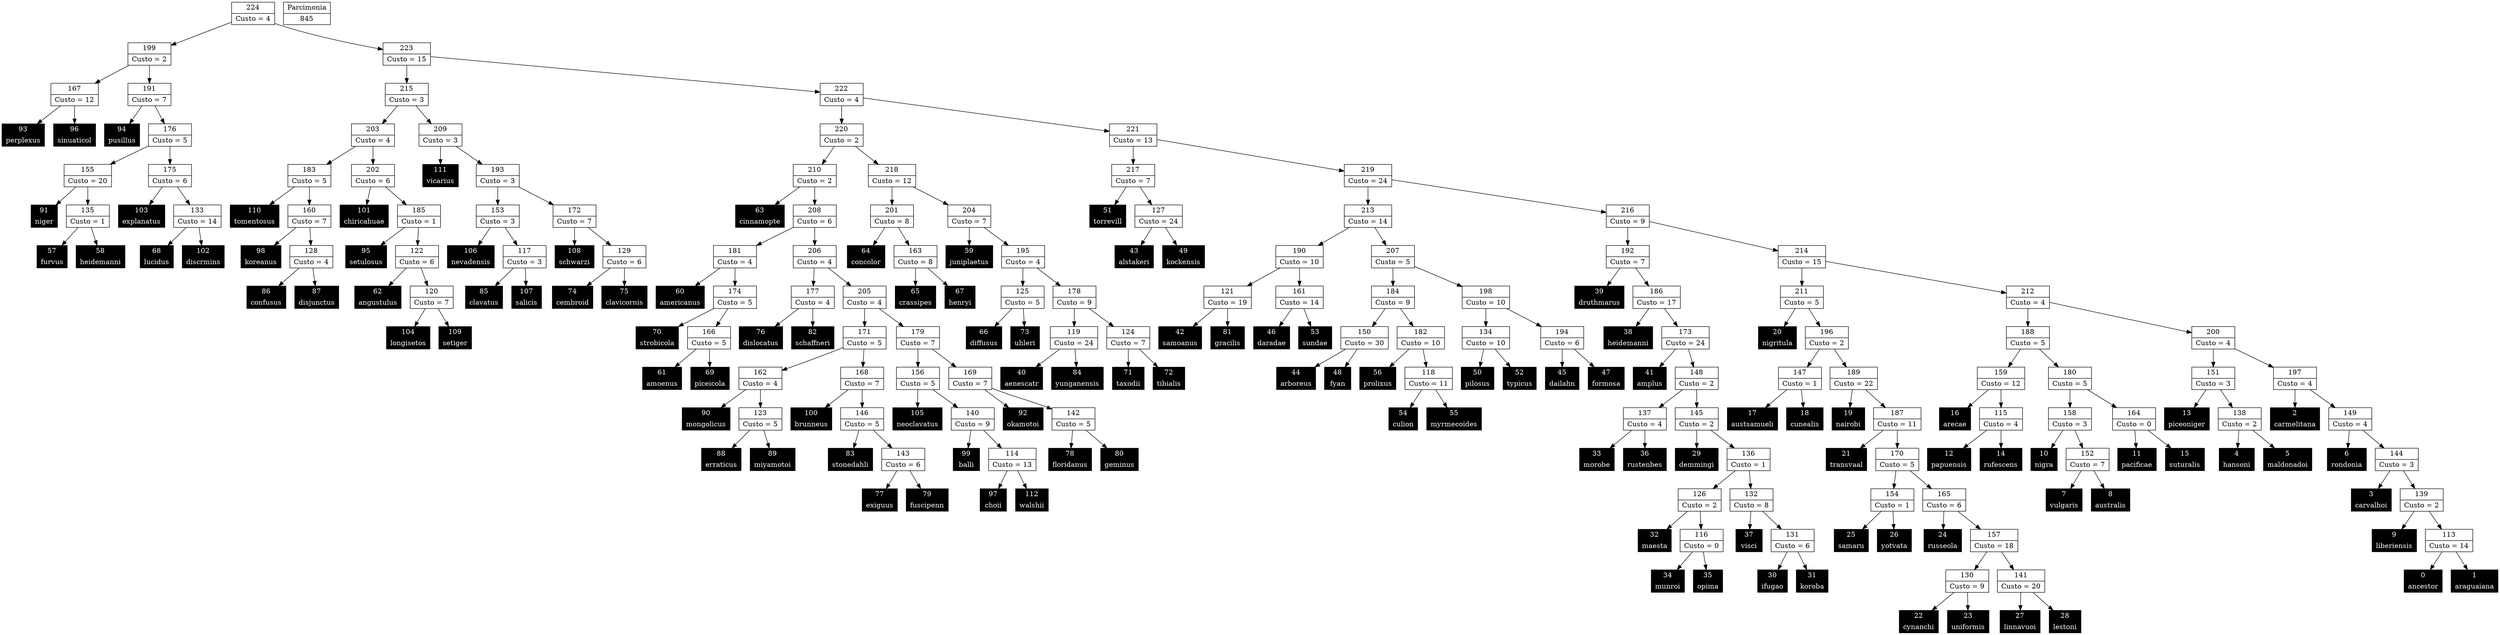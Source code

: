 Digraph G {
0 [shape="record", label="{0 | ancestor}",style=filled, color=black, fontcolor=white,fontsize=14, height=0.5]
1 [shape="record", label="{1 | araguaiana}",style=filled, color=black, fontcolor=white,fontsize=14, height=0.5]
2 [shape="record", label="{2 | carmelitana}",style=filled, color=black, fontcolor=white,fontsize=14, height=0.5]
3 [shape="record", label="{3 | carvalhoi}",style=filled, color=black, fontcolor=white,fontsize=14, height=0.5]
4 [shape="record", label="{4 | hansoni}",style=filled, color=black, fontcolor=white,fontsize=14, height=0.5]
5 [shape="record", label="{5 | maldonadoi}",style=filled, color=black, fontcolor=white,fontsize=14, height=0.5]
6 [shape="record", label="{6 | rondonia}",style=filled, color=black, fontcolor=white,fontsize=14, height=0.5]
7 [shape="record", label="{7 | vulgaris}",style=filled, color=black, fontcolor=white,fontsize=14, height=0.5]
8 [shape="record", label="{8 | australis}",style=filled, color=black, fontcolor=white,fontsize=14, height=0.5]
9 [shape="record", label="{9 | liberiensis}",style=filled, color=black, fontcolor=white,fontsize=14, height=0.5]
10 [shape="record", label="{10 | nigra}",style=filled, color=black, fontcolor=white,fontsize=14, height=0.5]
11 [shape="record", label="{11 | pacificae}",style=filled, color=black, fontcolor=white,fontsize=14, height=0.5]
12 [shape="record", label="{12 | papuensis}",style=filled, color=black, fontcolor=white,fontsize=14, height=0.5]
13 [shape="record", label="{13 | piceoniger}",style=filled, color=black, fontcolor=white,fontsize=14, height=0.5]
14 [shape="record", label="{14 | rufescens}",style=filled, color=black, fontcolor=white,fontsize=14, height=0.5]
15 [shape="record", label="{15 | suturalis}",style=filled, color=black, fontcolor=white,fontsize=14, height=0.5]
16 [shape="record", label="{16 | arecae}",style=filled, color=black, fontcolor=white,fontsize=14, height=0.5]
17 [shape="record", label="{17 | austsamueli}",style=filled, color=black, fontcolor=white,fontsize=14, height=0.5]
18 [shape="record", label="{18 | cunealis}",style=filled, color=black, fontcolor=white,fontsize=14, height=0.5]
19 [shape="record", label="{19 | nairobi}",style=filled, color=black, fontcolor=white,fontsize=14, height=0.5]
20 [shape="record", label="{20 | nigritula}",style=filled, color=black, fontcolor=white,fontsize=14, height=0.5]
21 [shape="record", label="{21 | transvaal}",style=filled, color=black, fontcolor=white,fontsize=14, height=0.5]
22 [shape="record", label="{22 | cynanchi}",style=filled, color=black, fontcolor=white,fontsize=14, height=0.5]
23 [shape="record", label="{23 | uniformis}",style=filled, color=black, fontcolor=white,fontsize=14, height=0.5]
24 [shape="record", label="{24 | russeola}",style=filled, color=black, fontcolor=white,fontsize=14, height=0.5]
25 [shape="record", label="{25 | samaru}",style=filled, color=black, fontcolor=white,fontsize=14, height=0.5]
26 [shape="record", label="{26 | yotvata}",style=filled, color=black, fontcolor=white,fontsize=14, height=0.5]
27 [shape="record", label="{27 | linnavuoi}",style=filled, color=black, fontcolor=white,fontsize=14, height=0.5]
28 [shape="record", label="{28 | lestoni}",style=filled, color=black, fontcolor=white,fontsize=14, height=0.5]
29 [shape="record", label="{29 | demmingi}",style=filled, color=black, fontcolor=white,fontsize=14, height=0.5]
30 [shape="record", label="{30 | ifugao}",style=filled, color=black, fontcolor=white,fontsize=14, height=0.5]
31 [shape="record", label="{31 | koroba}",style=filled, color=black, fontcolor=white,fontsize=14, height=0.5]
32 [shape="record", label="{32 | maesta}",style=filled, color=black, fontcolor=white,fontsize=14, height=0.5]
33 [shape="record", label="{33 | morobe}",style=filled, color=black, fontcolor=white,fontsize=14, height=0.5]
34 [shape="record", label="{34 | munroi}",style=filled, color=black, fontcolor=white,fontsize=14, height=0.5]
35 [shape="record", label="{35 | opima}",style=filled, color=black, fontcolor=white,fontsize=14, height=0.5]
36 [shape="record", label="{36 | rustenbes}",style=filled, color=black, fontcolor=white,fontsize=14, height=0.5]
37 [shape="record", label="{37 | visci}",style=filled, color=black, fontcolor=white,fontsize=14, height=0.5]
38 [shape="record", label="{38 | heidemanni}",style=filled, color=black, fontcolor=white,fontsize=14, height=0.5]
39 [shape="record", label="{39 | druthmarus}",style=filled, color=black, fontcolor=white,fontsize=14, height=0.5]
40 [shape="record", label="{40 | aenescatr}",style=filled, color=black, fontcolor=white,fontsize=14, height=0.5]
41 [shape="record", label="{41 | amplus}",style=filled, color=black, fontcolor=white,fontsize=14, height=0.5]
42 [shape="record", label="{42 | samoanus}",style=filled, color=black, fontcolor=white,fontsize=14, height=0.5]
43 [shape="record", label="{43 | alstakeri}",style=filled, color=black, fontcolor=white,fontsize=14, height=0.5]
44 [shape="record", label="{44 | arboreus}",style=filled, color=black, fontcolor=white,fontsize=14, height=0.5]
45 [shape="record", label="{45 | dailahn}",style=filled, color=black, fontcolor=white,fontsize=14, height=0.5]
46 [shape="record", label="{46 | daradae}",style=filled, color=black, fontcolor=white,fontsize=14, height=0.5]
47 [shape="record", label="{47 | formosa}",style=filled, color=black, fontcolor=white,fontsize=14, height=0.5]
48 [shape="record", label="{48 | fyan}",style=filled, color=black, fontcolor=white,fontsize=14, height=0.5]
49 [shape="record", label="{49 | kockensis}",style=filled, color=black, fontcolor=white,fontsize=14, height=0.5]
50 [shape="record", label="{50 | pilosus}",style=filled, color=black, fontcolor=white,fontsize=14, height=0.5]
51 [shape="record", label="{51 | torrevill}",style=filled, color=black, fontcolor=white,fontsize=14, height=0.5]
52 [shape="record", label="{52 | typicus}",style=filled, color=black, fontcolor=white,fontsize=14, height=0.5]
53 [shape="record", label="{53 | sundae}",style=filled, color=black, fontcolor=white,fontsize=14, height=0.5]
54 [shape="record", label="{54 | culion}",style=filled, color=black, fontcolor=white,fontsize=14, height=0.5]
55 [shape="record", label="{55 | myrmecoides}",style=filled, color=black, fontcolor=white,fontsize=14, height=0.5]
56 [shape="record", label="{56 | prolixus}",style=filled, color=black, fontcolor=white,fontsize=14, height=0.5]
57 [shape="record", label="{57 | furvus}",style=filled, color=black, fontcolor=white,fontsize=14, height=0.5]
58 [shape="record", label="{58 | heidemanni}",style=filled, color=black, fontcolor=white,fontsize=14, height=0.5]
59 [shape="record", label="{59 | juniplaetus}",style=filled, color=black, fontcolor=white,fontsize=14, height=0.5]
60 [shape="record", label="{60 | americanus}",style=filled, color=black, fontcolor=white,fontsize=14, height=0.5]
61 [shape="record", label="{61 | amoenus}",style=filled, color=black, fontcolor=white,fontsize=14, height=0.5]
62 [shape="record", label="{62 | angustulus}",style=filled, color=black, fontcolor=white,fontsize=14, height=0.5]
63 [shape="record", label="{63 | cinnamopte}",style=filled, color=black, fontcolor=white,fontsize=14, height=0.5]
64 [shape="record", label="{64 | concolor}",style=filled, color=black, fontcolor=white,fontsize=14, height=0.5]
65 [shape="record", label="{65 | crassipes}",style=filled, color=black, fontcolor=white,fontsize=14, height=0.5]
66 [shape="record", label="{66 | diffusus}",style=filled, color=black, fontcolor=white,fontsize=14, height=0.5]
67 [shape="record", label="{67 | henryi}",style=filled, color=black, fontcolor=white,fontsize=14, height=0.5]
68 [shape="record", label="{68 | lucidus}",style=filled, color=black, fontcolor=white,fontsize=14, height=0.5]
69 [shape="record", label="{69 | piceicola}",style=filled, color=black, fontcolor=white,fontsize=14, height=0.5]
70 [shape="record", label="{70 | strobicola}",style=filled, color=black, fontcolor=white,fontsize=14, height=0.5]
71 [shape="record", label="{71 | taxodii}",style=filled, color=black, fontcolor=white,fontsize=14, height=0.5]
72 [shape="record", label="{72 | tibialis}",style=filled, color=black, fontcolor=white,fontsize=14, height=0.5]
73 [shape="record", label="{73 | uhleri}",style=filled, color=black, fontcolor=white,fontsize=14, height=0.5]
74 [shape="record", label="{74 | cembroid}",style=filled, color=black, fontcolor=white,fontsize=14, height=0.5]
75 [shape="record", label="{75 | clavicornis}",style=filled, color=black, fontcolor=white,fontsize=14, height=0.5]
76 [shape="record", label="{76 | dislocatus}",style=filled, color=black, fontcolor=white,fontsize=14, height=0.5]
77 [shape="record", label="{77 | exiguus}",style=filled, color=black, fontcolor=white,fontsize=14, height=0.5]
78 [shape="record", label="{78 | floridanus}",style=filled, color=black, fontcolor=white,fontsize=14, height=0.5]
79 [shape="record", label="{79 | fuscipenn}",style=filled, color=black, fontcolor=white,fontsize=14, height=0.5]
80 [shape="record", label="{80 | geminus}",style=filled, color=black, fontcolor=white,fontsize=14, height=0.5]
81 [shape="record", label="{81 | gracilis}",style=filled, color=black, fontcolor=white,fontsize=14, height=0.5]
82 [shape="record", label="{82 | schaffneri}",style=filled, color=black, fontcolor=white,fontsize=14, height=0.5]
83 [shape="record", label="{83 | stonedahli}",style=filled, color=black, fontcolor=white,fontsize=14, height=0.5]
84 [shape="record", label="{84 | yunganensis}",style=filled, color=black, fontcolor=white,fontsize=14, height=0.5]
85 [shape="record", label="{85 | clavatus}",style=filled, color=black, fontcolor=white,fontsize=14, height=0.5]
86 [shape="record", label="{86 | confusus}",style=filled, color=black, fontcolor=white,fontsize=14, height=0.5]
87 [shape="record", label="{87 | disjunctus}",style=filled, color=black, fontcolor=white,fontsize=14, height=0.5]
88 [shape="record", label="{88 | erraticus}",style=filled, color=black, fontcolor=white,fontsize=14, height=0.5]
89 [shape="record", label="{89 | miyamotoi}",style=filled, color=black, fontcolor=white,fontsize=14, height=0.5]
90 [shape="record", label="{90 | mongolicus}",style=filled, color=black, fontcolor=white,fontsize=14, height=0.5]
91 [shape="record", label="{91 | niger}",style=filled, color=black, fontcolor=white,fontsize=14, height=0.5]
92 [shape="record", label="{92 | okamotoi}",style=filled, color=black, fontcolor=white,fontsize=14, height=0.5]
93 [shape="record", label="{93 | perplexus}",style=filled, color=black, fontcolor=white,fontsize=14, height=0.5]
94 [shape="record", label="{94 | pusillus}",style=filled, color=black, fontcolor=white,fontsize=14, height=0.5]
95 [shape="record", label="{95 | setulosus}",style=filled, color=black, fontcolor=white,fontsize=14, height=0.5]
96 [shape="record", label="{96 | sinuaticol}",style=filled, color=black, fontcolor=white,fontsize=14, height=0.5]
97 [shape="record", label="{97 | choii}",style=filled, color=black, fontcolor=white,fontsize=14, height=0.5]
98 [shape="record", label="{98 | koreanus}",style=filled, color=black, fontcolor=white,fontsize=14, height=0.5]
99 [shape="record", label="{99 | balli}",style=filled, color=black, fontcolor=white,fontsize=14, height=0.5]
100 [shape="record", label="{100 | brunneus}",style=filled, color=black, fontcolor=white,fontsize=14, height=0.5]
101 [shape="record", label="{101 | chiricahuae}",style=filled, color=black, fontcolor=white,fontsize=14, height=0.5]
102 [shape="record", label="{102 | discrmins}",style=filled, color=black, fontcolor=white,fontsize=14, height=0.5]
103 [shape="record", label="{103 | explanatus}",style=filled, color=black, fontcolor=white,fontsize=14, height=0.5]
104 [shape="record", label="{104 | longisetos}",style=filled, color=black, fontcolor=white,fontsize=14, height=0.5]
105 [shape="record", label="{105 | neoclavatus}",style=filled, color=black, fontcolor=white,fontsize=14, height=0.5]
106 [shape="record", label="{106 | nevadensis}",style=filled, color=black, fontcolor=white,fontsize=14, height=0.5]
107 [shape="record", label="{107 | salicis}",style=filled, color=black, fontcolor=white,fontsize=14, height=0.5]
108 [shape="record", label="{108 | schwarzi}",style=filled, color=black, fontcolor=white,fontsize=14, height=0.5]
109 [shape="record", label="{109 | setiger}",style=filled, color=black, fontcolor=white,fontsize=14, height=0.5]
110 [shape="record", label="{110 | tomentosus}",style=filled, color=black, fontcolor=white,fontsize=14, height=0.5]
111 [shape="record", label="{111 | vicarius}",style=filled, color=black, fontcolor=white,fontsize=14, height=0.5]
112 [shape="record", label="{112 | walshii}",style=filled, color=black, fontcolor=white,fontsize=14, height=0.5]
113 [shape="record", label="{113|Custo = 14}"]
114 [shape="record", label="{114|Custo = 13}"]
115 [shape="record", label="{115|Custo = 4}"]
116 [shape="record", label="{116|Custo = 0}"]
117 [shape="record", label="{117|Custo = 3}"]
118 [shape="record", label="{118|Custo = 11}"]
119 [shape="record", label="{119|Custo = 24}"]
120 [shape="record", label="{120|Custo = 7}"]
121 [shape="record", label="{121|Custo = 19}"]
122 [shape="record", label="{122|Custo = 6}"]
123 [shape="record", label="{123|Custo = 5}"]
124 [shape="record", label="{124|Custo = 7}"]
125 [shape="record", label="{125|Custo = 5}"]
126 [shape="record", label="{126|Custo = 2}"]
127 [shape="record", label="{127|Custo = 24}"]
128 [shape="record", label="{128|Custo = 4}"]
129 [shape="record", label="{129|Custo = 6}"]
130 [shape="record", label="{130|Custo = 9}"]
131 [shape="record", label="{131|Custo = 6}"]
132 [shape="record", label="{132|Custo = 8}"]
133 [shape="record", label="{133|Custo = 14}"]
134 [shape="record", label="{134|Custo = 10}"]
135 [shape="record", label="{135|Custo = 1}"]
136 [shape="record", label="{136|Custo = 1}"]
137 [shape="record", label="{137|Custo = 4}"]
138 [shape="record", label="{138|Custo = 2}"]
139 [shape="record", label="{139|Custo = 2}"]
140 [shape="record", label="{140|Custo = 9}"]
141 [shape="record", label="{141|Custo = 20}"]
142 [shape="record", label="{142|Custo = 5}"]
143 [shape="record", label="{143|Custo = 6}"]
144 [shape="record", label="{144|Custo = 3}"]
145 [shape="record", label="{145|Custo = 2}"]
146 [shape="record", label="{146|Custo = 5}"]
147 [shape="record", label="{147|Custo = 1}"]
148 [shape="record", label="{148|Custo = 2}"]
149 [shape="record", label="{149|Custo = 4}"]
150 [shape="record", label="{150|Custo = 30}"]
151 [shape="record", label="{151|Custo = 3}"]
152 [shape="record", label="{152|Custo = 7}"]
153 [shape="record", label="{153|Custo = 3}"]
154 [shape="record", label="{154|Custo = 1}"]
155 [shape="record", label="{155|Custo = 20}"]
156 [shape="record", label="{156|Custo = 5}"]
157 [shape="record", label="{157|Custo = 18}"]
158 [shape="record", label="{158|Custo = 3}"]
159 [shape="record", label="{159|Custo = 12}"]
160 [shape="record", label="{160|Custo = 7}"]
161 [shape="record", label="{161|Custo = 14}"]
162 [shape="record", label="{162|Custo = 4}"]
163 [shape="record", label="{163|Custo = 8}"]
164 [shape="record", label="{164|Custo = 0}"]
165 [shape="record", label="{165|Custo = 6}"]
166 [shape="record", label="{166|Custo = 5}"]
167 [shape="record", label="{167|Custo = 12}"]
168 [shape="record", label="{168|Custo = 7}"]
169 [shape="record", label="{169|Custo = 7}"]
170 [shape="record", label="{170|Custo = 5}"]
171 [shape="record", label="{171|Custo = 5}"]
172 [shape="record", label="{172|Custo = 7}"]
173 [shape="record", label="{173|Custo = 24}"]
174 [shape="record", label="{174|Custo = 5}"]
175 [shape="record", label="{175|Custo = 6}"]
176 [shape="record", label="{176|Custo = 5}"]
177 [shape="record", label="{177|Custo = 4}"]
178 [shape="record", label="{178|Custo = 9}"]
179 [shape="record", label="{179|Custo = 7}"]
180 [shape="record", label="{180|Custo = 5}"]
181 [shape="record", label="{181|Custo = 4}"]
182 [shape="record", label="{182|Custo = 10}"]
183 [shape="record", label="{183|Custo = 5}"]
184 [shape="record", label="{184|Custo = 9}"]
185 [shape="record", label="{185|Custo = 1}"]
186 [shape="record", label="{186|Custo = 17}"]
187 [shape="record", label="{187|Custo = 11}"]
188 [shape="record", label="{188|Custo = 5}"]
189 [shape="record", label="{189|Custo = 22}"]
190 [shape="record", label="{190|Custo = 10}"]
191 [shape="record", label="{191|Custo = 7}"]
192 [shape="record", label="{192|Custo = 7}"]
193 [shape="record", label="{193|Custo = 3}"]
194 [shape="record", label="{194|Custo = 6}"]
195 [shape="record", label="{195|Custo = 4}"]
196 [shape="record", label="{196|Custo = 2}"]
197 [shape="record", label="{197|Custo = 4}"]
198 [shape="record", label="{198|Custo = 10}"]
199 [shape="record", label="{199|Custo = 2}"]
200 [shape="record", label="{200|Custo = 4}"]
201 [shape="record", label="{201|Custo = 8}"]
202 [shape="record", label="{202|Custo = 6}"]
203 [shape="record", label="{203|Custo = 4}"]
204 [shape="record", label="{204|Custo = 7}"]
205 [shape="record", label="{205|Custo = 4}"]
206 [shape="record", label="{206|Custo = 4}"]
207 [shape="record", label="{207|Custo = 5}"]
208 [shape="record", label="{208|Custo = 6}"]
209 [shape="record", label="{209|Custo = 3}"]
210 [shape="record", label="{210|Custo = 2}"]
211 [shape="record", label="{211|Custo = 5}"]
212 [shape="record", label="{212|Custo = 4}"]
213 [shape="record", label="{213|Custo = 14}"]
214 [shape="record", label="{214|Custo = 15}"]
215 [shape="record", label="{215|Custo = 3}"]
216 [shape="record", label="{216|Custo = 9}"]
217 [shape="record", label="{217|Custo = 7}"]
218 [shape="record", label="{218|Custo = 12}"]
219 [shape="record", label="{219|Custo = 24}"]
220 [shape="record", label="{220|Custo = 2}"]
221 [shape="record", label="{221|Custo = 13}"]
222 [shape="record", label="{222|Custo = 4}"]
223 [shape="record", label="{223|Custo = 15}"]
224 [shape="record", label="{224|Custo = 4}"]

113->1
113->0
114->112
114->97
115->14
115->12
116->35
116->34
117->107
117->85
118->55
118->54
119->84
119->40
120->109
120->104
121->81
121->42
122->120
122->62
123->89
123->88
124->72
124->71
125->73
125->66
126->116
126->32
127->49
127->43
128->87
128->86
129->75
129->74
130->23
130->22
131->31
131->30
132->131
132->37
133->102
133->68
134->52
134->50
135->58
135->57
136->132
136->126
137->36
137->33
138->5
138->4
139->113
139->9
140->114
140->99
141->28
141->27
142->80
142->78
143->79
143->77
144->139
144->3
145->136
145->29
146->143
146->83
147->18
147->17
148->145
148->137
149->144
149->6
150->48
150->44
151->138
151->13
152->8
152->7
153->117
153->106
154->26
154->25
155->135
155->91
156->140
156->105
157->141
157->130
158->152
158->10
159->115
159->16
160->128
160->98
161->53
161->46
162->123
162->90
163->67
163->65
164->15
164->11
165->157
165->24
166->69
166->61
167->96
167->93
168->146
168->100
169->142
169->92
170->165
170->154
171->168
171->162
172->129
172->108
173->148
173->41
174->166
174->70
175->133
175->103
176->175
176->155
177->82
177->76
178->124
178->119
179->169
179->156
180->164
180->158
181->174
181->60
182->118
182->56
183->160
183->110
184->182
184->150
185->122
185->95
186->173
186->38
187->170
187->21
188->180
188->159
189->187
189->19
190->161
190->121
191->176
191->94
192->186
192->39
193->172
193->153
194->47
194->45
195->178
195->125
196->189
196->147
197->149
197->2
198->194
198->134
199->191
199->167
200->197
200->151
201->163
201->64
202->185
202->101
203->202
203->183
204->195
204->59
205->179
205->171
206->205
206->177
207->198
207->184
208->206
208->181
209->193
209->111
210->208
210->63
211->196
211->20
212->200
212->188
213->207
213->190
214->212
214->211
215->209
215->203
216->214
216->192
217->127
217->51
218->204
218->201
219->216
219->213
220->218
220->210
221->219
221->217
222->221
222->220
223->222
223->215
224->223
224->199

845 [shape="record", label="{Parcimonia|845}"]
}